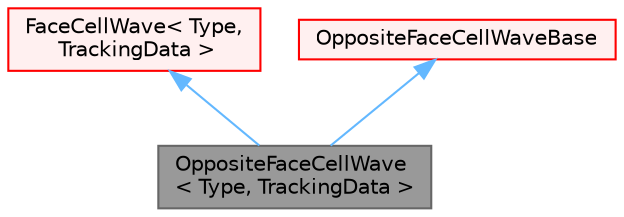 digraph "OppositeFaceCellWave&lt; Type, TrackingData &gt;"
{
 // LATEX_PDF_SIZE
  bgcolor="transparent";
  edge [fontname=Helvetica,fontsize=10,labelfontname=Helvetica,labelfontsize=10];
  node [fontname=Helvetica,fontsize=10,shape=box,height=0.2,width=0.4];
  Node1 [id="Node000001",label="OppositeFaceCellWave\l\< Type, TrackingData \>",height=0.2,width=0.4,color="gray40", fillcolor="grey60", style="filled", fontcolor="black",tooltip="Version of FaceCellWave that walks through prismatic cells only."];
  Node2 -> Node1 [id="edge1_Node000001_Node000002",dir="back",color="steelblue1",style="solid",tooltip=" "];
  Node2 [id="Node000002",label="FaceCellWave\< Type,\l TrackingData \>",height=0.2,width=0.4,color="red", fillcolor="#FFF0F0", style="filled",URL="$classFoam_1_1FaceCellWave.html",tooltip="Wave propagation of information through grid. Every iteration information goes through one layer of c..."];
  Node35 -> Node1 [id="edge2_Node000001_Node000035",dir="back",color="steelblue1",style="solid",tooltip=" "];
  Node35 [id="Node000035",label="OppositeFaceCellWaveBase",height=0.2,width=0.4,color="red", fillcolor="#FFF0F0", style="filled",URL="$classFoam_1_1OppositeFaceCellWaveBase.html",tooltip=" "];
}
